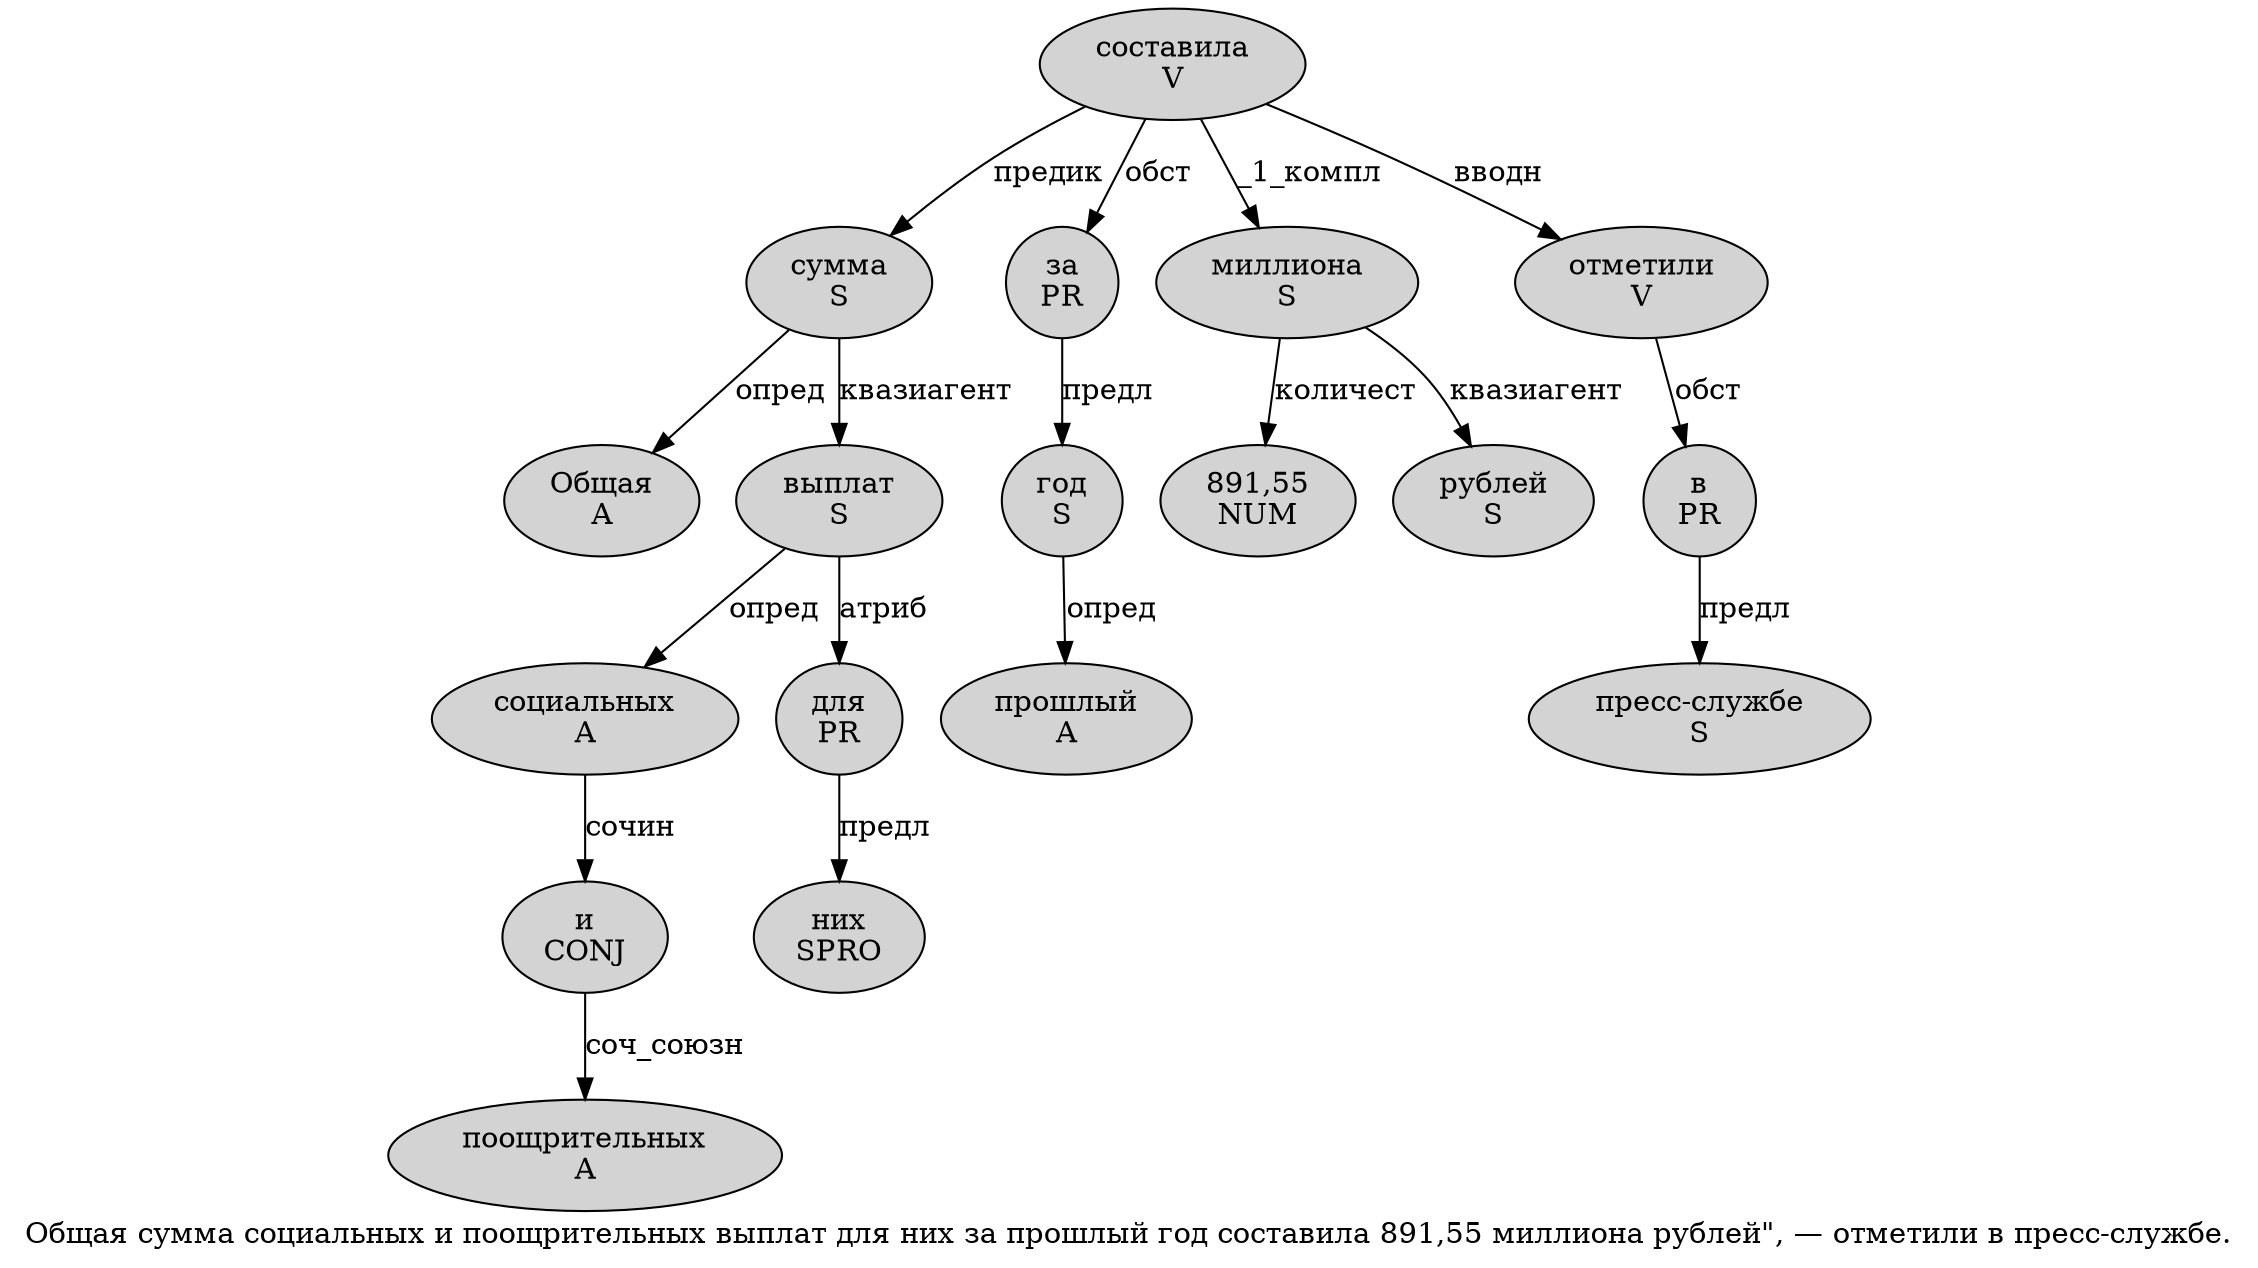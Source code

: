 digraph SENTENCE_466 {
	graph [label="Общая сумма социальных и поощрительных выплат для них за прошлый год составила 891,55 миллиона рублей\", — отметили в пресс-службе."]
	node [style=filled]
		0 [label="Общая
A" color="" fillcolor=lightgray penwidth=1 shape=ellipse]
		1 [label="сумма
S" color="" fillcolor=lightgray penwidth=1 shape=ellipse]
		2 [label="социальных
A" color="" fillcolor=lightgray penwidth=1 shape=ellipse]
		3 [label="и
CONJ" color="" fillcolor=lightgray penwidth=1 shape=ellipse]
		4 [label="поощрительных
A" color="" fillcolor=lightgray penwidth=1 shape=ellipse]
		5 [label="выплат
S" color="" fillcolor=lightgray penwidth=1 shape=ellipse]
		6 [label="для
PR" color="" fillcolor=lightgray penwidth=1 shape=ellipse]
		7 [label="них
SPRO" color="" fillcolor=lightgray penwidth=1 shape=ellipse]
		8 [label="за
PR" color="" fillcolor=lightgray penwidth=1 shape=ellipse]
		9 [label="прошлый
A" color="" fillcolor=lightgray penwidth=1 shape=ellipse]
		10 [label="год
S" color="" fillcolor=lightgray penwidth=1 shape=ellipse]
		11 [label="составила
V" color="" fillcolor=lightgray penwidth=1 shape=ellipse]
		12 [label="891,55
NUM" color="" fillcolor=lightgray penwidth=1 shape=ellipse]
		13 [label="миллиона
S" color="" fillcolor=lightgray penwidth=1 shape=ellipse]
		14 [label="рублей
S" color="" fillcolor=lightgray penwidth=1 shape=ellipse]
		18 [label="отметили
V" color="" fillcolor=lightgray penwidth=1 shape=ellipse]
		19 [label="в
PR" color="" fillcolor=lightgray penwidth=1 shape=ellipse]
		20 [label="пресс-службе
S" color="" fillcolor=lightgray penwidth=1 shape=ellipse]
			5 -> 2 [label="опред"]
			5 -> 6 [label="атриб"]
			13 -> 12 [label="количест"]
			13 -> 14 [label="квазиагент"]
			8 -> 10 [label="предл"]
			6 -> 7 [label="предл"]
			19 -> 20 [label="предл"]
			3 -> 4 [label="соч_союзн"]
			1 -> 0 [label="опред"]
			1 -> 5 [label="квазиагент"]
			11 -> 1 [label="предик"]
			11 -> 8 [label="обст"]
			11 -> 13 [label="_1_компл"]
			11 -> 18 [label="вводн"]
			2 -> 3 [label="сочин"]
			10 -> 9 [label="опред"]
			18 -> 19 [label="обст"]
}